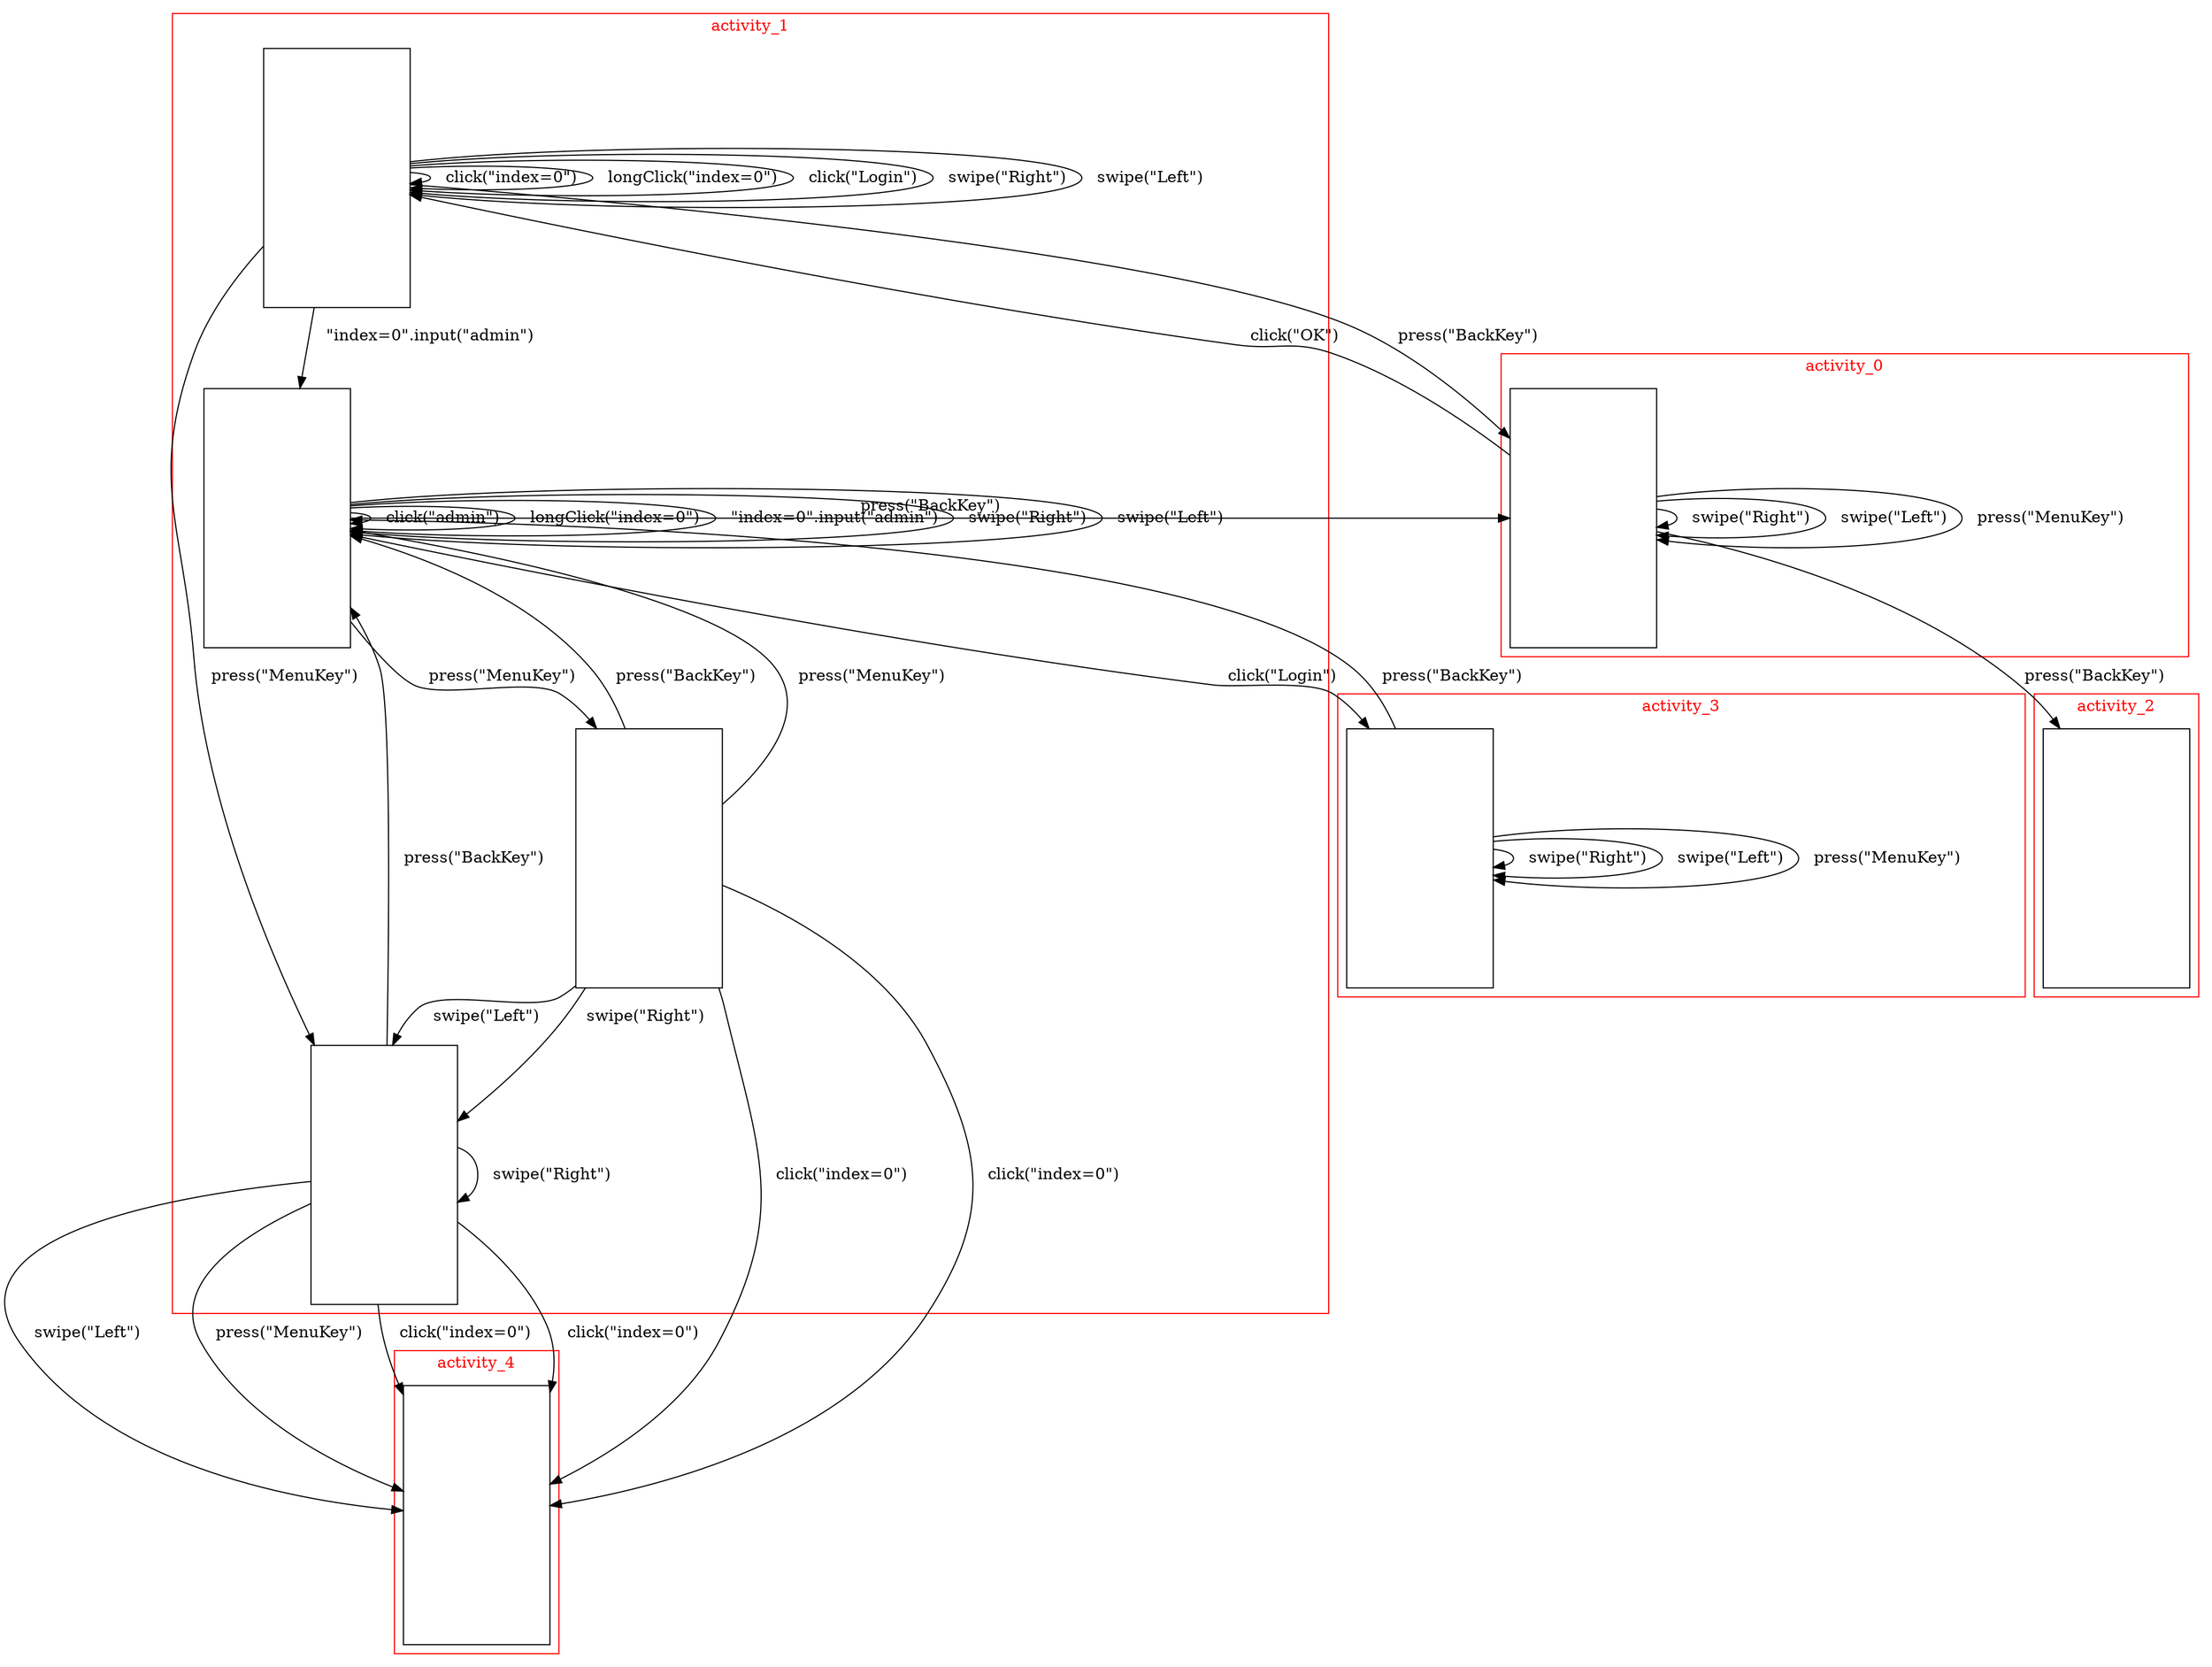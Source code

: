 digraph g {
graph [color=red];
imagepath = "C:\Users\Roger\Desktop\workspace\AndroidCrawler\gui_pages\20150609_085427";
subgraph cluster_0{
fontcolor = red;
label = "   activity_0   ";
state_0 [label="",shape=box,fixedsize=true,width=1.8,height=3.2,image="0.png",URL="0.png"];
}
subgraph cluster_1{
fontcolor = red;
label = "   activity_1   ";
state_1 [label="",shape=box,fixedsize=true,width=1.8,height=3.2,image="1.png",URL="1.png"];
state_8 [label="",shape=box,fixedsize=true,width=1.8,height=3.2,image="8.png",URL="8.png"];
state_16 [label="",shape=box,fixedsize=true,width=1.8,height=3.2,image="16.png",URL="16.png"];
state_19 [label="",shape=box,fixedsize=true,width=1.8,height=3.2,image="19.png",URL="19.png"];
}
subgraph cluster_2{
fontcolor = red;
label = "   activity_2   ";
state_final [label="",shape=box,fixedsize=true,width=1.8,height=3.2,image="-2.png",URL="-2.png"];
}
subgraph cluster_3{
fontcolor = red;
label = "   activity_3   ";
state_12 [label="",shape=box,fixedsize=true,width=1.8,height=3.2,image="12.png",URL="12.png"];
}
subgraph cluster_4{
fontcolor = red;
label = "   activity_4   ";
state_17 [label="",shape=box,fixedsize=true,width=1.8,height=3.2,image="17.png",URL="17.png"];
}
state_0 -> state_0 [label = "   swipe(\"Right\")   "];
state_0 -> state_0 [label = "   swipe(\"Left\")   "];
state_0 -> state_0 [label = "   press(\"MenuKey\")   "];
state_0 -> state_1 [label = "   click(\"OK\")   "];
state_0 -> state_final [label = "   press(\"BackKey\")   "];
state_1 -> state_1 [label = "   click(\"index=0\")   "];
state_1 -> state_1 [label = "   longClick(\"index=0\")   "];
state_1 -> state_8 [label = "   \"index=0\".input(\"admin\")   "];
state_1 -> state_1 [label = "   click(\"Login\")   "];
state_1 -> state_1 [label = "   swipe(\"Right\")   "];
state_1 -> state_1 [label = "   swipe(\"Left\")   "];
state_1 -> state_0 [label = "   press(\"BackKey\")   "];
state_1 -> state_19 [label = "   press(\"MenuKey\")   "];
state_8 -> state_8 [label = "   click(\"admin\")   "];
state_8 -> state_8 [label = "   longClick(\"index=0\")   "];
state_8 -> state_8 [label = "   \"index=0\".input(\"admin\")   "];
state_8 -> state_8 [label = "   swipe(\"Right\")   "];
state_8 -> state_8 [label = "   swipe(\"Left\")   "];
state_8 -> state_0 [label = "   press(\"BackKey\")   "];
state_8 -> state_16 [label = "   press(\"MenuKey\")   "];
state_8 -> state_12 [label = "   click(\"Login\")   "];
state_16 -> state_19 [label = "   swipe(\"Right\")   "];
state_16 -> state_19 [label = "   swipe(\"Left\")   "];
state_16 -> state_8 [label = "   press(\"BackKey\")   "];
state_16 -> state_8 [label = "   press(\"MenuKey\")   "];
state_16 -> state_17 [label = "   click(\"index=0\")   "];
state_16 -> state_17 [label = "   click(\"index=0\")   "];
state_19 -> state_19 [label = "   swipe(\"Right\")   "];
state_19 -> state_8 [label = "   press(\"BackKey\")   "];
state_19 -> state_17 [label = "   click(\"index=0\")   "];
state_19 -> state_17 [label = "   click(\"index=0\")   "];
state_19 -> state_17 [label = "   swipe(\"Left\")   "];
state_19 -> state_17 [label = "   press(\"MenuKey\")   "];
state_12 -> state_12 [label = "   swipe(\"Right\")   "];
state_12 -> state_12 [label = "   swipe(\"Left\")   "];
state_12 -> state_8 [label = "   press(\"BackKey\")   "];
state_12 -> state_12 [label = "   press(\"MenuKey\")   "];
}
